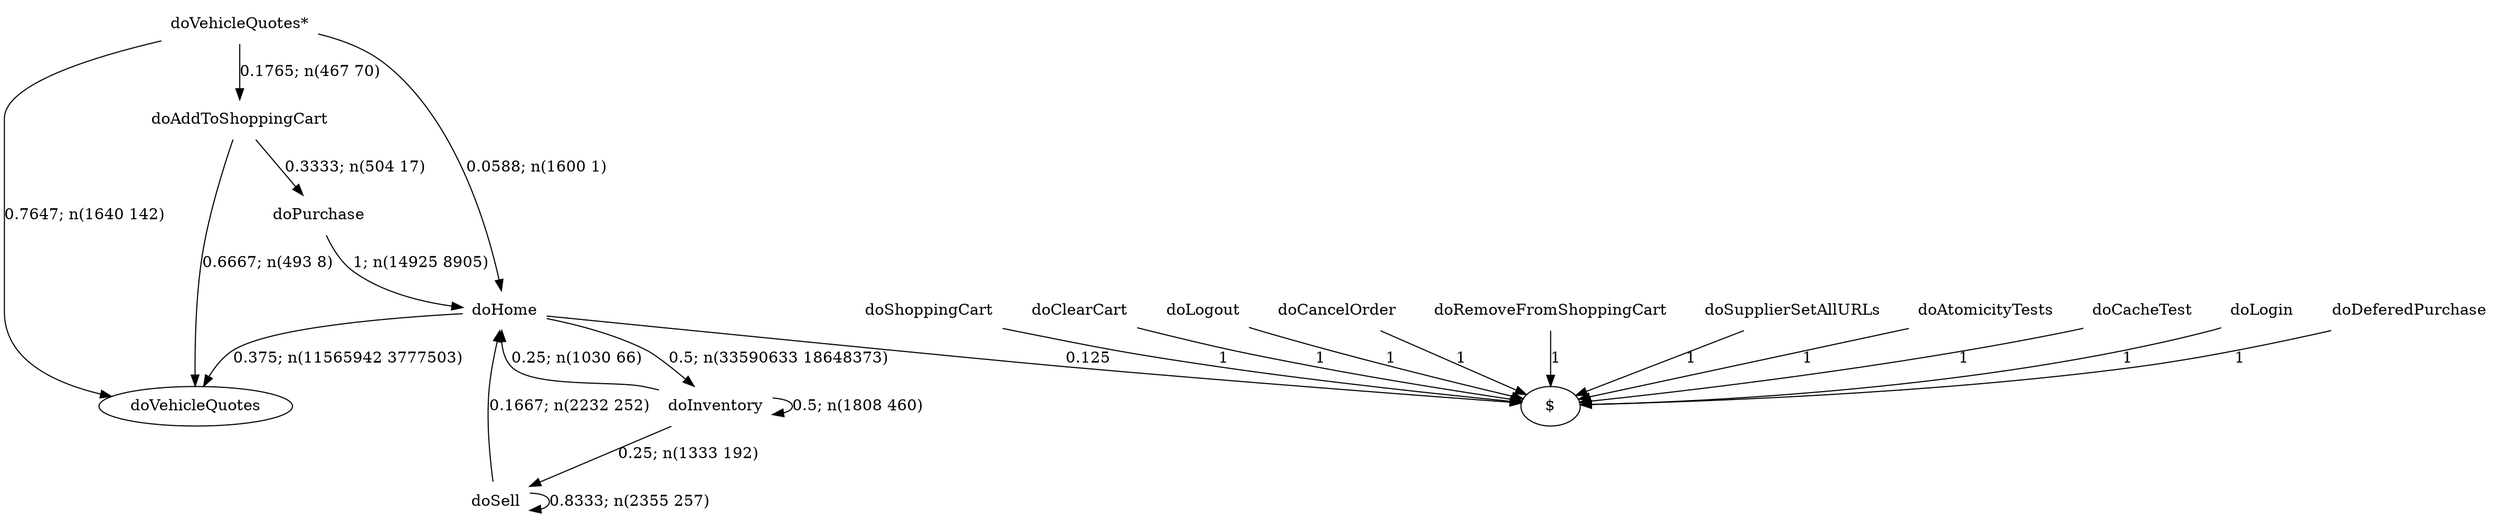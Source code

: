 digraph G {"doVehicleQuotes*" [label="doVehicleQuotes*",shape=none];"doSupplierSetAllURLs" [label="doSupplierSetAllURLs",shape=none];"doAtomicityTests" [label="doAtomicityTests",shape=none];"doCacheTest" [label="doCacheTest",shape=none];"doLogin" [label="doLogin",shape=none];"doAddToShoppingCart" [label="doAddToShoppingCart",shape=none];"doDeferedPurchase" [label="doDeferedPurchase",shape=none];"doHome" [label="doHome",shape=none];"doShoppingCart" [label="doShoppingCart",shape=none];"doClearCart" [label="doClearCart",shape=none];"doPurchase" [label="doPurchase",shape=none];"doInventory" [label="doInventory",shape=none];"doSell" [label="doSell",shape=none];"doLogout" [label="doLogout",shape=none];"doCancelOrder" [label="doCancelOrder",shape=none];"doRemoveFromShoppingCart" [label="doRemoveFromShoppingCart",shape=none];"doVehicleQuotes*"->"doVehicleQuotes" [style=solid,label="0.7647; n(1640 142)"];"doVehicleQuotes*"->"doAddToShoppingCart" [style=solid,label="0.1765; n(467 70)"];"doVehicleQuotes*"->"doHome" [style=solid,label="0.0588; n(1600 1)"];"doSupplierSetAllURLs"->"$" [style=solid,label="1"];"doAtomicityTests"->"$" [style=solid,label="1"];"doCacheTest"->"$" [style=solid,label="1"];"doLogin"->"$" [style=solid,label="1"];"doAddToShoppingCart"->"doVehicleQuotes" [style=solid,label="0.6667; n(493 8)"];"doAddToShoppingCart"->"doPurchase" [style=solid,label="0.3333; n(504 17)"];"doDeferedPurchase"->"$" [style=solid,label="1"];"doHome"->"doVehicleQuotes" [style=solid,label="0.375; n(11565942 3777503)"];"doHome"->"doInventory" [style=solid,label="0.5; n(33590633 18648373)"];"doHome"->"$" [style=solid,label="0.125"];"doShoppingCart"->"$" [style=solid,label="1"];"doClearCart"->"$" [style=solid,label="1"];"doPurchase"->"doHome" [style=solid,label="1; n(14925 8905)"];"doInventory"->"doHome" [style=solid,label="0.25; n(1030 66)"];"doInventory"->"doInventory" [style=solid,label="0.5; n(1808 460)"];"doInventory"->"doSell" [style=solid,label="0.25; n(1333 192)"];"doSell"->"doHome" [style=solid,label="0.1667; n(2232 252)"];"doSell"->"doSell" [style=solid,label="0.8333; n(2355 257)"];"doLogout"->"$" [style=solid,label="1"];"doCancelOrder"->"$" [style=solid,label="1"];"doRemoveFromShoppingCart"->"$" [style=solid,label="1"];}